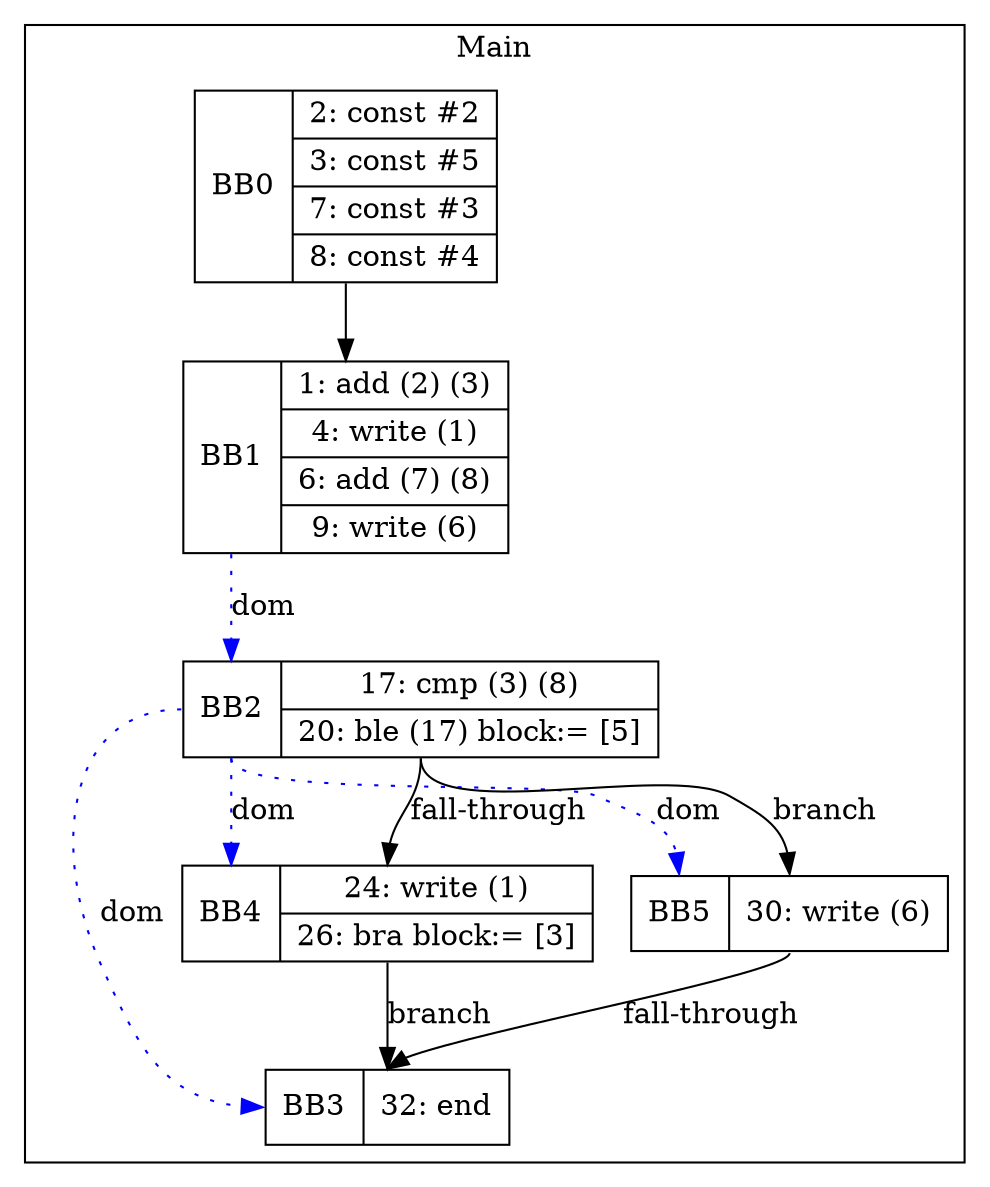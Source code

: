 digraph G {
node [shape=record];
subgraph cluster_main{
label = "Main";
BB0 [shape=record, label="<b>BB0|{2: const #2|3: const #5|7: const #3|8: const #4}"];
BB1 [shape=record, label="<b>BB1|{1: add (2) (3)|4: write (1)|6: add (7) (8)|9: write (6)}"];
BB2 [shape=record, label="<b>BB2|{17: cmp (3) (8)|20: ble (17) block:= [5]}"];
BB3 [shape=record, label="<b>BB3|{32: end}"];
BB4 [shape=record, label="<b>BB4|{24: write (1)|26: bra block:= [3]}"];
BB5 [shape=record, label="<b>BB5|{30: write (6)}"];
}
BB0:s -> BB1:n ;
BB2:b -> BB3:b [color=blue, style=dotted, label="dom"];
BB2:b -> BB4:b [color=blue, style=dotted, label="dom"];
BB1:b -> BB2:b [color=blue, style=dotted, label="dom"];
BB2:b -> BB5:b [color=blue, style=dotted, label="dom"];
BB2:s -> BB5:n [label="branch"];
BB4:s -> BB3:n [label="branch"];
BB5:s -> BB3:n [label="fall-through"];
BB2:s -> BB4:n [label="fall-through"];
}
